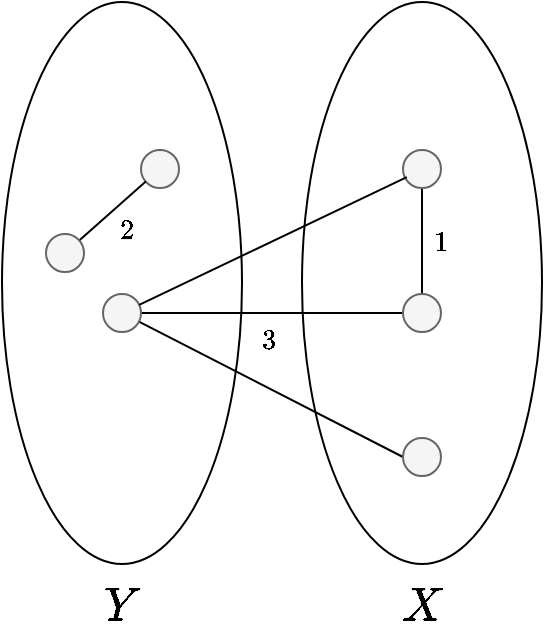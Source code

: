 <mxfile version="15.8.7" type="device"><diagram id="8PHa6P-u05ghiO_PTHIY" name="第 1 页"><mxGraphModel dx="848" dy="642" grid="0" gridSize="10" guides="1" tooltips="1" connect="1" arrows="1" fold="1" page="0" pageScale="1" pageWidth="827" pageHeight="1169" math="1" shadow="0"><root><mxCell id="0"/><mxCell id="1" parent="0"/><mxCell id="Fwc1Ob3uDGIevRRsdKWj-4" value="" style="ellipse;whiteSpace=wrap;html=1;" vertex="1" parent="1"><mxGeometry x="271" y="269" width="120" height="281" as="geometry"/></mxCell><mxCell id="Fwc1Ob3uDGIevRRsdKWj-1" value="" style="ellipse;whiteSpace=wrap;html=1;" vertex="1" parent="1"><mxGeometry x="121" y="269" width="120" height="281" as="geometry"/></mxCell><mxCell id="Fwc1Ob3uDGIevRRsdKWj-9" style="edgeStyle=none;rounded=0;orthogonalLoop=1;jettySize=auto;html=1;entryX=0;entryY=0.5;entryDx=0;entryDy=0;startArrow=none;startFill=0;endArrow=none;endFill=0;" edge="1" parent="1" source="Fwc1Ob3uDGIevRRsdKWj-2" target="Fwc1Ob3uDGIevRRsdKWj-6"><mxGeometry relative="1" as="geometry"/></mxCell><mxCell id="Fwc1Ob3uDGIevRRsdKWj-10" style="edgeStyle=none;rounded=0;orthogonalLoop=1;jettySize=auto;html=1;startArrow=none;startFill=0;endArrow=none;endFill=0;entryX=0;entryY=0.5;entryDx=0;entryDy=0;" edge="1" parent="1" source="Fwc1Ob3uDGIevRRsdKWj-2" target="Fwc1Ob3uDGIevRRsdKWj-7"><mxGeometry relative="1" as="geometry"/></mxCell><mxCell id="Fwc1Ob3uDGIevRRsdKWj-2" value="" style="ellipse;whiteSpace=wrap;html=1;aspect=fixed;fillColor=#f5f5f5;fontColor=#333333;strokeColor=#666666;" vertex="1" parent="1"><mxGeometry x="171.5" y="415" width="19" height="19" as="geometry"/></mxCell><mxCell id="Fwc1Ob3uDGIevRRsdKWj-11" style="edgeStyle=none;rounded=0;orthogonalLoop=1;jettySize=auto;html=1;startArrow=none;startFill=0;endArrow=none;endFill=0;" edge="1" parent="1" source="Fwc1Ob3uDGIevRRsdKWj-5" target="Fwc1Ob3uDGIevRRsdKWj-6"><mxGeometry relative="1" as="geometry"/></mxCell><mxCell id="Fwc1Ob3uDGIevRRsdKWj-5" value="" style="ellipse;whiteSpace=wrap;html=1;aspect=fixed;fillColor=#f5f5f5;fontColor=#333333;strokeColor=#666666;" vertex="1" parent="1"><mxGeometry x="321.5" y="343" width="19" height="19" as="geometry"/></mxCell><mxCell id="Fwc1Ob3uDGIevRRsdKWj-6" value="" style="ellipse;whiteSpace=wrap;html=1;aspect=fixed;fillColor=#f5f5f5;fontColor=#333333;strokeColor=#666666;" vertex="1" parent="1"><mxGeometry x="321.5" y="415" width="19" height="19" as="geometry"/></mxCell><mxCell id="Fwc1Ob3uDGIevRRsdKWj-7" value="" style="ellipse;whiteSpace=wrap;html=1;aspect=fixed;fillColor=#f5f5f5;fontColor=#333333;strokeColor=#666666;" vertex="1" parent="1"><mxGeometry x="321.5" y="487" width="19" height="19" as="geometry"/></mxCell><mxCell id="Fwc1Ob3uDGIevRRsdKWj-8" style="rounded=0;orthogonalLoop=1;jettySize=auto;html=1;entryX=0.1;entryY=0.716;entryDx=0;entryDy=0;endArrow=none;endFill=0;entryPerimeter=0;" edge="1" parent="1" source="Fwc1Ob3uDGIevRRsdKWj-2" target="Fwc1Ob3uDGIevRRsdKWj-5"><mxGeometry relative="1" as="geometry"/></mxCell><mxCell id="Fwc1Ob3uDGIevRRsdKWj-12" value="$$1$$" style="text;html=1;strokeColor=none;fillColor=none;align=center;verticalAlign=middle;whiteSpace=wrap;rounded=0;" vertex="1" parent="1"><mxGeometry x="334" y="374" width="14" height="30" as="geometry"/></mxCell><mxCell id="Fwc1Ob3uDGIevRRsdKWj-13" value="$$3$$" style="text;html=1;strokeColor=none;fillColor=none;align=center;verticalAlign=middle;whiteSpace=wrap;rounded=0;" vertex="1" parent="1"><mxGeometry x="248" y="423" width="14" height="30" as="geometry"/></mxCell><mxCell id="Fwc1Ob3uDGIevRRsdKWj-14" value="" style="ellipse;whiteSpace=wrap;html=1;aspect=fixed;fillColor=#f5f5f5;fontColor=#333333;strokeColor=#666666;" vertex="1" parent="1"><mxGeometry x="190.5" y="343" width="19" height="19" as="geometry"/></mxCell><mxCell id="Fwc1Ob3uDGIevRRsdKWj-16" style="edgeStyle=none;rounded=0;orthogonalLoop=1;jettySize=auto;html=1;startArrow=none;startFill=0;endArrow=none;endFill=0;" edge="1" parent="1" source="Fwc1Ob3uDGIevRRsdKWj-15" target="Fwc1Ob3uDGIevRRsdKWj-14"><mxGeometry relative="1" as="geometry"/></mxCell><mxCell id="Fwc1Ob3uDGIevRRsdKWj-15" value="" style="ellipse;whiteSpace=wrap;html=1;aspect=fixed;fillColor=#f5f5f5;fontColor=#333333;strokeColor=#666666;" vertex="1" parent="1"><mxGeometry x="143" y="385" width="19" height="19" as="geometry"/></mxCell><mxCell id="Fwc1Ob3uDGIevRRsdKWj-17" value="$$2$$" style="text;html=1;strokeColor=none;fillColor=none;align=center;verticalAlign=middle;whiteSpace=wrap;rounded=0;" vertex="1" parent="1"><mxGeometry x="176.5" y="368" width="14" height="30" as="geometry"/></mxCell><mxCell id="Fwc1Ob3uDGIevRRsdKWj-18" value="$$X$$" style="text;html=1;strokeColor=none;fillColor=none;align=center;verticalAlign=middle;whiteSpace=wrap;rounded=0;fontSize=20;" vertex="1" parent="1"><mxGeometry x="324" y="556" width="14" height="30" as="geometry"/></mxCell><mxCell id="Fwc1Ob3uDGIevRRsdKWj-19" value="$$Y$$" style="text;html=1;strokeColor=none;fillColor=none;align=center;verticalAlign=middle;whiteSpace=wrap;rounded=0;fontSize=20;" vertex="1" parent="1"><mxGeometry x="174" y="556" width="14" height="30" as="geometry"/></mxCell></root></mxGraphModel></diagram></mxfile>